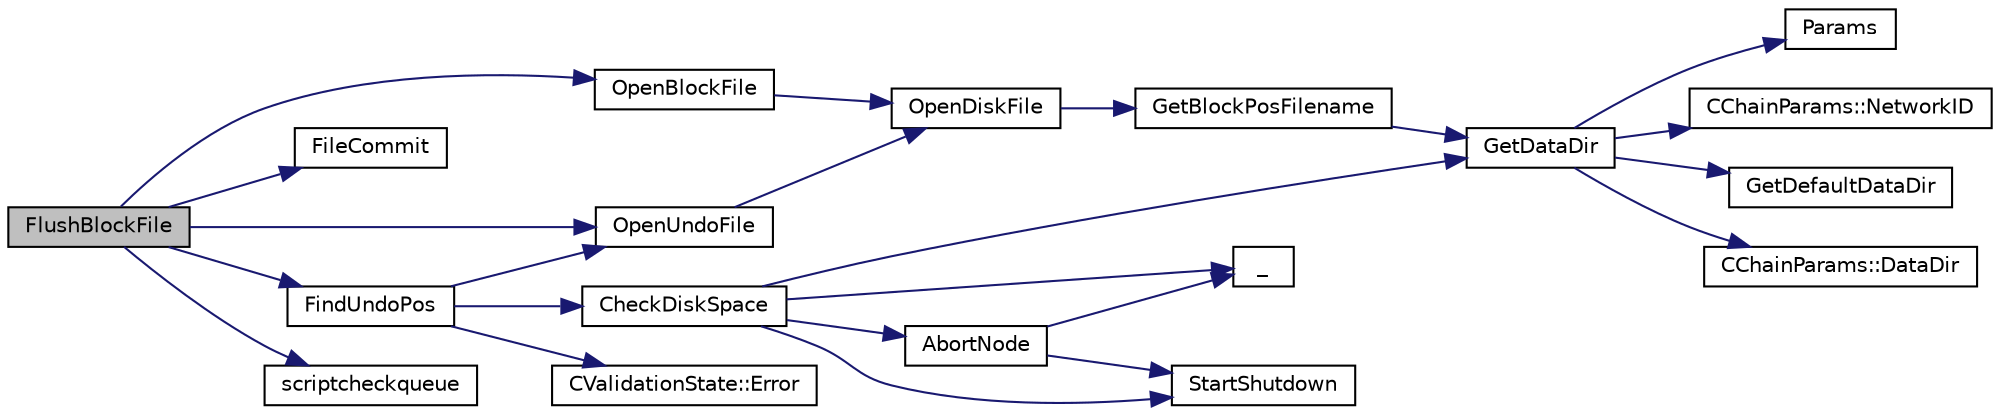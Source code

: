 digraph "FlushBlockFile"
{
  edge [fontname="Helvetica",fontsize="10",labelfontname="Helvetica",labelfontsize="10"];
  node [fontname="Helvetica",fontsize="10",shape=record];
  rankdir="LR";
  Node3000 [label="FlushBlockFile",height=0.2,width=0.4,color="black", fillcolor="grey75", style="filled", fontcolor="black"];
  Node3000 -> Node3001 [color="midnightblue",fontsize="10",style="solid",fontname="Helvetica"];
  Node3001 [label="OpenBlockFile",height=0.2,width=0.4,color="black", fillcolor="white", style="filled",URL="$dd/d7d/validation_8cpp.html#a0d81388930a4ccb6a69b9abdd1ef5097",tooltip="Open a block file (blk?????.dat) "];
  Node3001 -> Node3002 [color="midnightblue",fontsize="10",style="solid",fontname="Helvetica"];
  Node3002 [label="OpenDiskFile",height=0.2,width=0.4,color="black", fillcolor="white", style="filled",URL="$dd/d7d/validation_8cpp.html#ab2be209b59654115aac034cea8ca1b17"];
  Node3002 -> Node3003 [color="midnightblue",fontsize="10",style="solid",fontname="Helvetica"];
  Node3003 [label="GetBlockPosFilename",height=0.2,width=0.4,color="black", fillcolor="white", style="filled",URL="$dd/d7d/validation_8cpp.html#a14ff9fb82bd3b6a8d7887f68873cdc4d",tooltip="Translation to a filesystem path. "];
  Node3003 -> Node3004 [color="midnightblue",fontsize="10",style="solid",fontname="Helvetica"];
  Node3004 [label="GetDataDir",height=0.2,width=0.4,color="black", fillcolor="white", style="filled",URL="$df/d2d/util_8cpp.html#ab83866a054745d4b30a3948a1b44beba"];
  Node3004 -> Node3005 [color="midnightblue",fontsize="10",style="solid",fontname="Helvetica"];
  Node3005 [label="Params",height=0.2,width=0.4,color="black", fillcolor="white", style="filled",URL="$df/dbf/chainparams_8cpp.html#ace5c5b706d71a324a417dd2db394fd4a",tooltip="Return the currently selected parameters. "];
  Node3004 -> Node3006 [color="midnightblue",fontsize="10",style="solid",fontname="Helvetica"];
  Node3006 [label="CChainParams::NetworkID",height=0.2,width=0.4,color="black", fillcolor="white", style="filled",URL="$d1/d4f/class_c_chain_params.html#a90dc493ec0c0325c98c3ac06eb99862b"];
  Node3004 -> Node3007 [color="midnightblue",fontsize="10",style="solid",fontname="Helvetica"];
  Node3007 [label="GetDefaultDataDir",height=0.2,width=0.4,color="black", fillcolor="white", style="filled",URL="$df/d2d/util_8cpp.html#ab272995de020a3bcbf743be630e485c6"];
  Node3004 -> Node3008 [color="midnightblue",fontsize="10",style="solid",fontname="Helvetica"];
  Node3008 [label="CChainParams::DataDir",height=0.2,width=0.4,color="black", fillcolor="white", style="filled",URL="$d1/d4f/class_c_chain_params.html#a959488b5d8e6fe62857940b831d73a78"];
  Node3000 -> Node3009 [color="midnightblue",fontsize="10",style="solid",fontname="Helvetica"];
  Node3009 [label="FileCommit",height=0.2,width=0.4,color="black", fillcolor="white", style="filled",URL="$df/d2d/util_8cpp.html#a7572b77c2a5191de8d40d4050322ab84"];
  Node3000 -> Node3010 [color="midnightblue",fontsize="10",style="solid",fontname="Helvetica"];
  Node3010 [label="OpenUndoFile",height=0.2,width=0.4,color="black", fillcolor="white", style="filled",URL="$dd/d7d/validation_8cpp.html#a401788a8de274cbb17f2dc81ec0b9f6d",tooltip="Open an undo file (rev?????.dat) "];
  Node3010 -> Node3002 [color="midnightblue",fontsize="10",style="solid",fontname="Helvetica"];
  Node3000 -> Node3011 [color="midnightblue",fontsize="10",style="solid",fontname="Helvetica"];
  Node3011 [label="FindUndoPos",height=0.2,width=0.4,color="black", fillcolor="white", style="filled",URL="$dd/d7d/validation_8cpp.html#ab1c7792582deab20a888c67e4fcd8754"];
  Node3011 -> Node3012 [color="midnightblue",fontsize="10",style="solid",fontname="Helvetica"];
  Node3012 [label="CheckDiskSpace",height=0.2,width=0.4,color="black", fillcolor="white", style="filled",URL="$dd/d7d/validation_8cpp.html#a7d4a97e049394047743b48c0cd0f0791",tooltip="Check whether enough disk space is available for an incoming block. "];
  Node3012 -> Node3004 [color="midnightblue",fontsize="10",style="solid",fontname="Helvetica"];
  Node3012 -> Node3013 [color="midnightblue",fontsize="10",style="solid",fontname="Helvetica"];
  Node3013 [label="_",height=0.2,width=0.4,color="black", fillcolor="white", style="filled",URL="$d9/d6d/ui__interface_8h.html#aad133bb6103b53cebf03fd01e2f11ba1",tooltip="Translation function: Call Translate signal on UI interface, which returns a boost::optional result..."];
  Node3012 -> Node3014 [color="midnightblue",fontsize="10",style="solid",fontname="Helvetica"];
  Node3014 [label="StartShutdown",height=0.2,width=0.4,color="black", fillcolor="white", style="filled",URL="$d0/dc9/init_8cpp.html#ac7140c7327b1e6a8d46470b1cd0e8e1b"];
  Node3012 -> Node3015 [color="midnightblue",fontsize="10",style="solid",fontname="Helvetica"];
  Node3015 [label="AbortNode",height=0.2,width=0.4,color="black", fillcolor="white", style="filled",URL="$df/d0a/main_8cpp.html#a183c4f45aed59599d1875a80d0cf58ca",tooltip="Abort with a message. "];
  Node3015 -> Node3013 [color="midnightblue",fontsize="10",style="solid",fontname="Helvetica"];
  Node3015 -> Node3014 [color="midnightblue",fontsize="10",style="solid",fontname="Helvetica"];
  Node3011 -> Node3010 [color="midnightblue",fontsize="10",style="solid",fontname="Helvetica"];
  Node3011 -> Node3016 [color="midnightblue",fontsize="10",style="solid",fontname="Helvetica"];
  Node3016 [label="CValidationState::Error",height=0.2,width=0.4,color="black", fillcolor="white", style="filled",URL="$d5/df6/class_c_validation_state.html#abf67ad56f62df5679d47c289684c554c"];
  Node3000 -> Node3017 [color="midnightblue",fontsize="10",style="solid",fontname="Helvetica"];
  Node3017 [label="scriptcheckqueue",height=0.2,width=0.4,color="black", fillcolor="white", style="filled",URL="$dd/d7d/validation_8cpp.html#ac47eb46cbbda9face9391b58edd4bd8b"];
}
